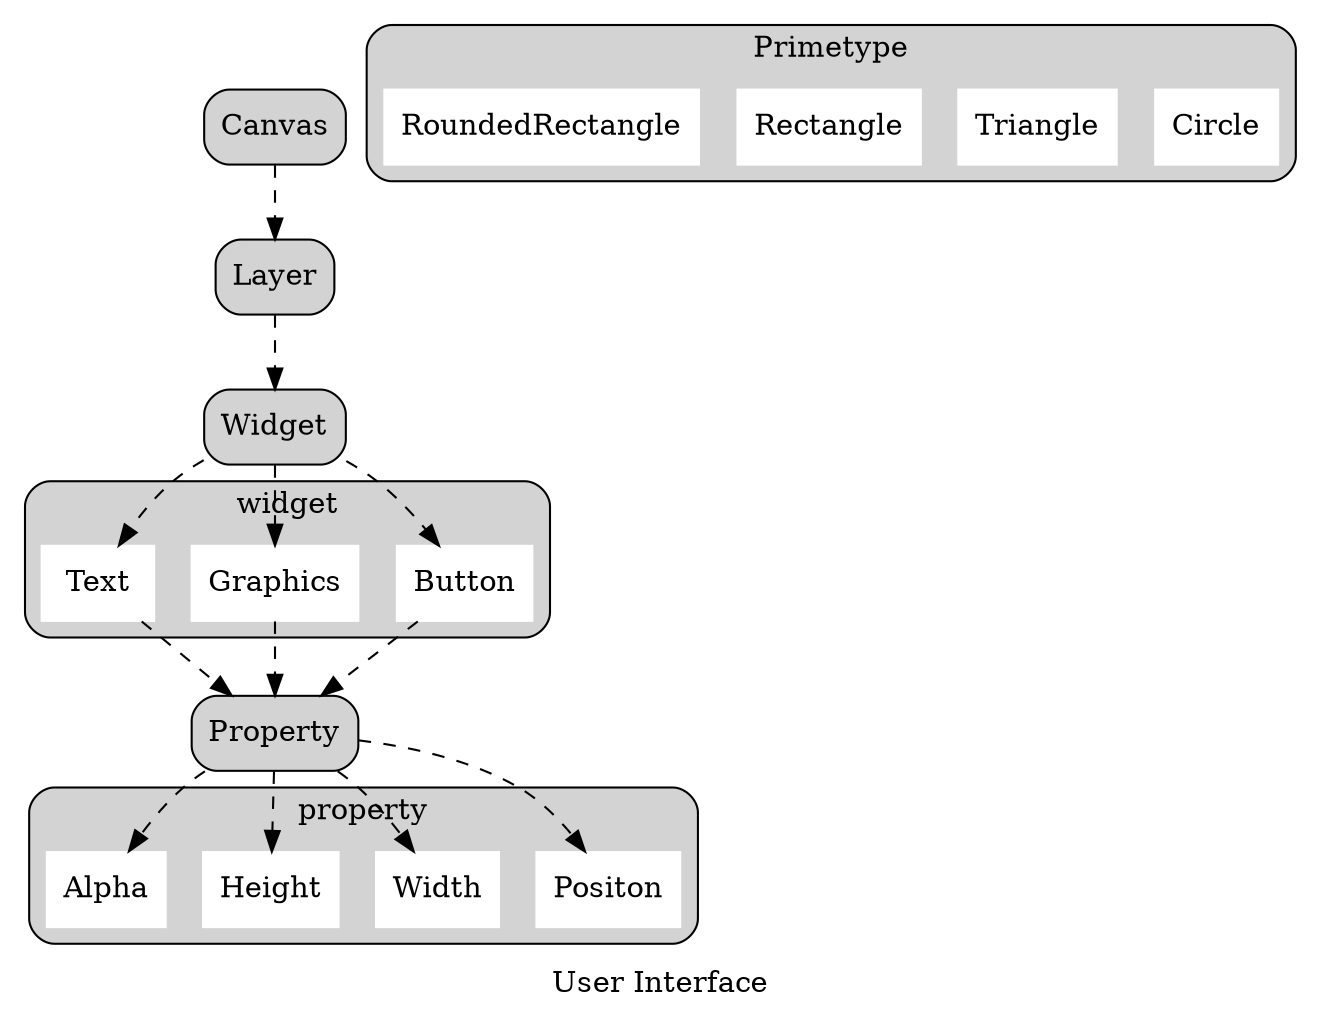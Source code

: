 digraph G {
    label = "User Interface";

    subgraph cluster0 {
        label = "widget"
        shape = box
        style = "filled,rounded"
        node[shape = box,style = filled,color = white]
        Button Graphics Text
    }

    subgraph cluster1 {
        label = "property"
        shape = box
        style = "filled, rounded"
        node [shape = box, style = filled, color = white]
        Positon Width Height Alpha
    }

    subgraph cluster2 {
        label = "Primetype"
        shape = box
        style = "filled, rounded"
        node [shape = box, style = filled, color = white]
        Circle Triangle Rectangle RoundedRectangle
    }


    node [shape = box, style = "filled,rounded"]
    edge [style = dashed ]
        Canvas -> Layer -> Widget -> {Text,Graphics,Button} -> Property -> {Alpha,Height,Width,Positon}
}
